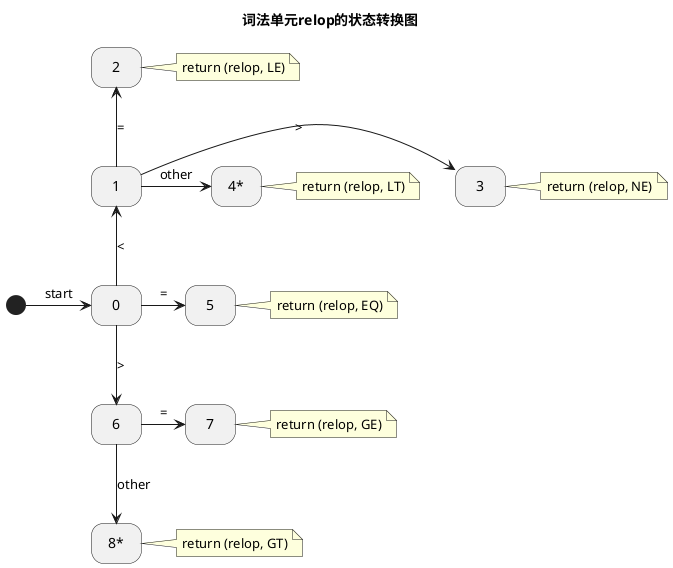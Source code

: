 @startuml

title 词法单元relop的状态转换图

hide empty description

[*] -> 0: start

state "4*" as 4
state "8*" as 8

0 -up-> 1: <
1 -up-> 2: =
1 -right-> 3: >
1 -right-> 4: other
0 -right-> 5: =
0 -down-> 6: >
6 -right-> 7: =
6 -down-> 8: other

note right of 2: return (relop, LE)
note right of 3: return (relop, NE)
note right of 4: return (relop, LT)
note right of 5: return (relop, EQ)
note right of 7: return (relop, GE)
note right of 8: return (relop, GT)

@enduml